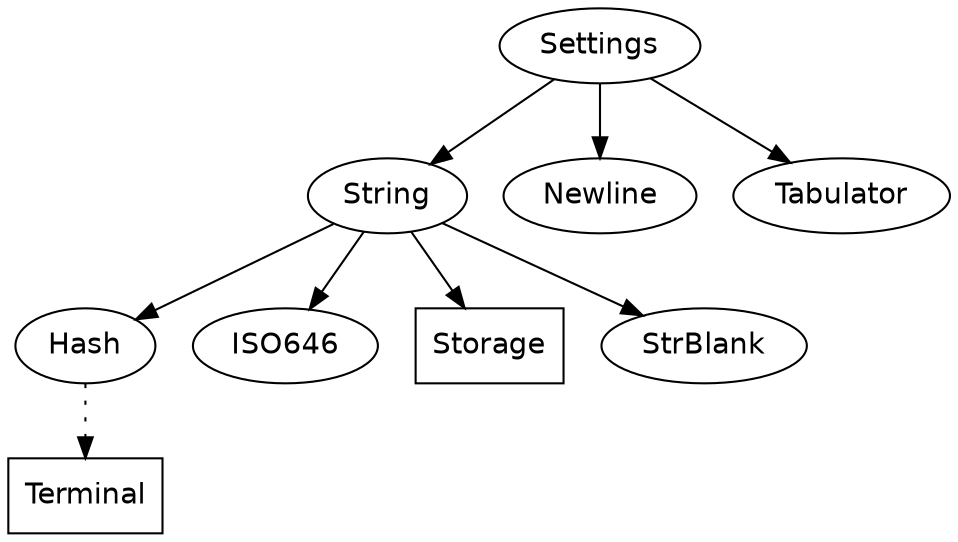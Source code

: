 digraph SettingsDep {
  node [fontname=helvetica];
  
  Settings -> {
    String Newline Tabulator
  };
  
  String -> {
    Hash ISO646 Storage StrBlank
  };
  
  edge [style=dotted];
  Hash -> {
    Terminal
  };
  edge [style=none];
  
  Terminal [shape=box]; /* stdlib */
  
  ISO646; /* no dependencies */
  
  Storage [shape=box]; /* stdlib */
  
  StrBlank; /* no dependencies */  
  
  Newline; /* no dependencies */
  
  Tabulator; /* no dependencies */
  
} /* SettingsDep */